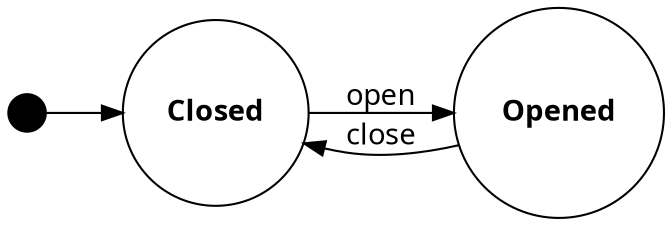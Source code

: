 digraph door_states {
  graph [ dpi = 300 ];
  splines=true;
  esep=5;
  rankdir=LR;

  size="8,5";

  edge [ fontname = "Ubuntu" ];
  node [ fontname = "Ubuntu Bold" ];

  node [shape = point, width = .25, height = .25 ];
  Start;

  node [shape = circle];
  Opened;
  Closed;

  Start -> Closed
  Closed -> Opened  [ label = "open" ];
  Opened -> Closed  [ label = "close" ];
}
